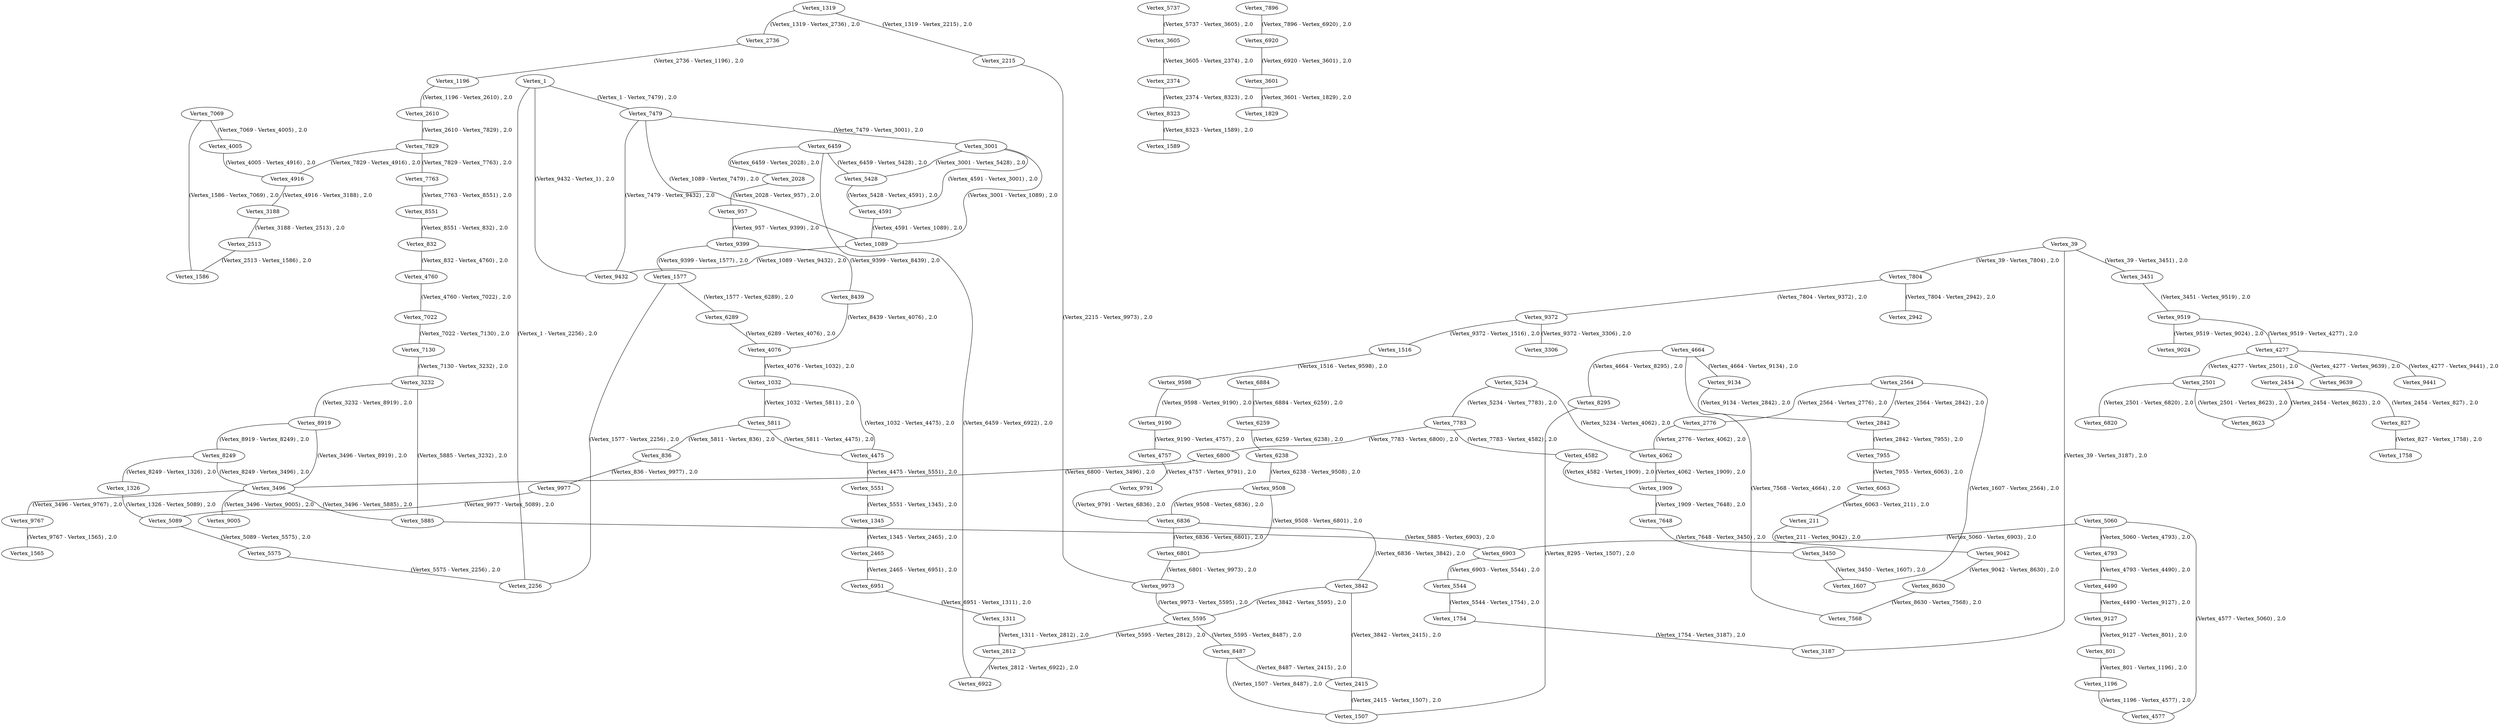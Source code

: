 graph G {
  1 [label = "Vertex_7069"];
  2 [label = "Vertex_4005"];
  3 [label = "Vertex_4916"];
  4 [label = "Vertex_3188"];
  5 [label = "Vertex_2513"];
  6 [label = "Vertex_1586"];
  7 [label = "Vertex_5737"];
  8 [label = "Vertex_9127"];
  9 [label = "Vertex_4490"];
  10 [label = "Vertex_4793"];
  11 [label = "Vertex_5060"];
  12 [label = "Vertex_4577"];
  13 [label = "Vertex_1196"];
  14 [label = "Vertex_801"];
  15 [label = "Vertex_1829"];
  16 [label = "Vertex_3601"];
  17 [label = "Vertex_6920"];
  18 [label = "Vertex_7896"];
  19 [label = "Vertex_3605"];
  20 [label = "Vertex_2374"];
  21 [label = "Vertex_8323"];
  22 [label = "Vertex_1589"];
  23 [label = "Vertex_832"];
  24 [label = "Vertex_8551"];
  25 [label = "Vertex_7763"];
  26 [label = "Vertex_5428"];
  27 [label = "Vertex_4591"];
  28 [label = "Vertex_1089"];
  29 [label = "Vertex_9432"];
  30 [label = "Vertex_1"];
  31 [label = "Vertex_2028"];
  32 [label = "Vertex_957"];
  33 [label = "Vertex_9399"];
  34 [label = "Vertex_1577"];
  35 [label = "Vertex_2256"];
  36 [label = "Vertex_5575"];
  37 [label = "Vertex_5089"];
  38 [label = "Vertex_1326"];
  39 [label = "Vertex_8249"];
  40 [label = "Vertex_8919"];
  41 [label = "Vertex_3232"];
  42 [label = "Vertex_7130"];
  43 [label = "Vertex_7022"];
  44 [label = "Vertex_4760"];
  45 [label = "Vertex_7829"];
  46 [label = "Vertex_2610"];
  47 [label = "Vertex_1196"];
  48 [label = "Vertex_2736"];
  49 [label = "Vertex_1319"];
  50 [label = "Vertex_2215"];
  51 [label = "Vertex_9973"];
  52 [label = "Vertex_5595"];
  53 [label = "Vertex_2812"];
  54 [label = "Vertex_6922"];
  55 [label = "Vertex_6459"];
  56 [label = "Vertex_1311"];
  57 [label = "Vertex_6951"];
  58 [label = "Vertex_2465"];
  59 [label = "Vertex_1345"];
  60 [label = "Vertex_5551"];
  61 [label = "Vertex_5811"];
  62 [label = "Vertex_836"];
  63 [label = "Vertex_9977"];
  64 [label = "Vertex_8439"];
  65 [label = "Vertex_4076"];
  66 [label = "Vertex_6289"];
  67 [label = "Vertex_1032"];
  68 [label = "Vertex_4475"];
  69 [label = "Vertex_4664"];
  70 [label = "Vertex_9042"];
  71 [label = "Vertex_211"];
  72 [label = "Vertex_6063"];
  73 [label = "Vertex_7955"];
  74 [label = "Vertex_3450"];
  75 [label = "Vertex_1607"];
  76 [label = "Vertex_9134"];
  77 [label = "Vertex_2842"];
  78 [label = "Vertex_2564"];
  79 [label = "Vertex_2776"];
  80 [label = "Vertex_4062"];
  81 [label = "Vertex_1909"];
  82 [label = "Vertex_7648"];
  83 [label = "Vertex_6884"];
  84 [label = "Vertex_6259"];
  85 [label = "Vertex_6238"];
  86 [label = "Vertex_9508"];
  87 [label = "Vertex_6801"];
  88 [label = "Vertex_8630"];
  89 [label = "Vertex_7568"];
  90 [label = "Vertex_8295"];
  91 [label = "Vertex_1507"];
  92 [label = "Vertex_2415"];
  93 [label = "Vertex_6836"];
  94 [label = "Vertex_9791"];
  95 [label = "Vertex_4757"];
  96 [label = "Vertex_3842"];
  97 [label = "Vertex_8487"];
  98 [label = "Vertex_9190"];
  99 [label = "Vertex_9598"];
  100 [label = "Vertex_1516"];
  101 [label = "Vertex_9372"];
  102 [label = "Vertex_7804"];
  103 [label = "Vertex_39"];
  104 [label = "Vertex_3451"];
  105 [label = "Vertex_9519"];
  106 [label = "Vertex_4277"];
  107 [label = "Vertex_2942"];
  108 [label = "Vertex_3306"];
  109 [label = "Vertex_9639"];
  110 [label = "Vertex_9441"];
  111 [label = "Vertex_9024"];
  112 [label = "Vertex_2501"];
  113 [label = "Vertex_6820"];
  114 [label = "Vertex_3187"];
  115 [label = "Vertex_1754"];
  116 [label = "Vertex_8623"];
  117 [label = "Vertex_5544"];
  118 [label = "Vertex_2454"];
  119 [label = "Vertex_6903"];
  120 [label = "Vertex_827"];
  121 [label = "Vertex_5885"];
  122 [label = "Vertex_1758"];
  123 [label = "Vertex_3496"];
  124 [label = "Vertex_9767"];
  125 [label = "Vertex_4582"];
  126 [label = "Vertex_1565"];
  127 [label = "Vertex_9005"];
  128 [label = "Vertex_3001"];
  129 [label = "Vertex_7479"];
  130 [label = "Vertex_5234"];
  131 [label = "Vertex_7783"];
  132 [label = "Vertex_6800"];
  18 -- 17 [label = "(Vertex_7896 - Vertex_6920) , 2.0"];
  17 -- 16 [label = "(Vertex_6920 - Vertex_3601) , 2.0"];
  16 -- 15 [label = "(Vertex_3601 - Vertex_1829) , 2.0"];
  7 -- 19 [label = "(Vertex_5737 - Vertex_3605) , 2.0"];
  19 -- 20 [label = "(Vertex_3605 - Vertex_2374) , 2.0"];
  20 -- 21 [label = "(Vertex_2374 - Vertex_8323) , 2.0"];
  21 -- 22 [label = "(Vertex_8323 - Vertex_1589) , 2.0"];
  4 -- 5 [label = "(Vertex_3188 - Vertex_2513) , 2.0"];
  5 -- 6 [label = "(Vertex_2513 - Vertex_1586) , 2.0"];
  6 -- 1 [label = "(Vertex_1586 - Vertex_7069) , 2.0"];
  1 -- 2 [label = "(Vertex_7069 - Vertex_4005) , 2.0"];
  2 -- 3 [label = "(Vertex_4005 - Vertex_4916) , 2.0"];
  3 -- 4 [label = "(Vertex_4916 - Vertex_3188) , 2.0"];
  8 -- 14 [label = "(Vertex_9127 - Vertex_801) , 2.0"];
  14 -- 13 [label = "(Vertex_801 - Vertex_1196) , 2.0"];
  13 -- 12 [label = "(Vertex_1196 - Vertex_4577) , 2.0"];
  12 -- 11 [label = "(Vertex_4577 - Vertex_5060) , 2.0"];
  11 -- 10 [label = "(Vertex_5060 - Vertex_4793) , 2.0"];
  103 -- 102 [label = "(Vertex_39 - Vertex_7804) , 2.0"];
  102 -- 101 [label = "(Vertex_7804 - Vertex_9372) , 2.0"];
  101 -- 100 [label = "(Vertex_9372 - Vertex_1516) , 2.0"];
  100 -- 99 [label = "(Vertex_1516 - Vertex_9598) , 2.0"];
  99 -- 98 [label = "(Vertex_9598 - Vertex_9190) , 2.0"];
  98 -- 95 [label = "(Vertex_9190 - Vertex_4757) , 2.0"];
  95 -- 94 [label = "(Vertex_4757 - Vertex_9791) , 2.0"];
  94 -- 93 [label = "(Vertex_9791 - Vertex_6836) , 2.0"];
  93 -- 96 [label = "(Vertex_6836 - Vertex_3842) , 2.0"];
  96 -- 92 [label = "(Vertex_3842 - Vertex_2415) , 2.0"];
  102 -- 107 [label = "(Vertex_7804 - Vertex_2942) , 2.0"];
  101 -- 108 [label = "(Vertex_9372 - Vertex_3306) , 2.0"];
  103 -- 104 [label = "(Vertex_39 - Vertex_3451) , 2.0"];
  104 -- 105 [label = "(Vertex_3451 - Vertex_9519) , 2.0"];
  105 -- 106 [label = "(Vertex_9519 - Vertex_4277) , 2.0"];
  106 -- 112 [label = "(Vertex_4277 - Vertex_2501) , 2.0"];
  112 -- 116 [label = "(Vertex_2501 - Vertex_8623) , 2.0"];
  112 -- 113 [label = "(Vertex_2501 - Vertex_6820) , 2.0"];
  106 -- 110 [label = "(Vertex_4277 - Vertex_9441) , 2.0"];
  106 -- 109 [label = "(Vertex_4277 - Vertex_9639) , 2.0"];
  105 -- 111 [label = "(Vertex_9519 - Vertex_9024) , 2.0"];
  83 -- 84 [label = "(Vertex_6884 - Vertex_6259) , 2.0"];
  84 -- 85 [label = "(Vertex_6259 - Vertex_6238) , 2.0"];
  85 -- 86 [label = "(Vertex_6238 - Vertex_9508) , 2.0"];
  86 -- 87 [label = "(Vertex_9508 - Vertex_6801) , 2.0"];
  87 -- 51 [label = "(Vertex_6801 - Vertex_9973) , 2.0"];
  50 -- 51 [label = "(Vertex_2215 - Vertex_9973) , 2.0"];
  51 -- 52 [label = "(Vertex_9973 - Vertex_5595) , 2.0"];
  52 -- 97 [label = "(Vertex_5595 - Vertex_8487) , 2.0"];
  92 -- 91 [label = "(Vertex_2415 - Vertex_1507) , 2.0"];
  91 -- 97 [label = "(Vertex_1507 - Vertex_8487) , 2.0"];
  97 -- 92 [label = "(Vertex_8487 - Vertex_2415) , 2.0"];
  96 -- 52 [label = "(Vertex_3842 - Vertex_5595) , 2.0"];
  86 -- 93 [label = "(Vertex_9508 - Vertex_6836) , 2.0"];
  93 -- 87 [label = "(Vertex_6836 - Vertex_6801) , 2.0"];
  103 -- 114 [label = "(Vertex_39 - Vertex_3187) , 2.0"];
  49 -- 50 [label = "(Vertex_1319 - Vertex_2215) , 2.0"];
  49 -- 48 [label = "(Vertex_1319 - Vertex_2736) , 2.0"];
  48 -- 47 [label = "(Vertex_2736 - Vertex_1196) , 2.0"];
  47 -- 46 [label = "(Vertex_1196 - Vertex_2610) , 2.0"];
  46 -- 45 [label = "(Vertex_2610 - Vertex_7829) , 2.0"];
  45 -- 25 [label = "(Vertex_7829 - Vertex_7763) , 2.0"];
  25 -- 24 [label = "(Vertex_7763 - Vertex_8551) , 2.0"];
  24 -- 23 [label = "(Vertex_8551 - Vertex_832) , 2.0"];
  23 -- 44 [label = "(Vertex_832 - Vertex_4760) , 2.0"];
  44 -- 43 [label = "(Vertex_4760 - Vertex_7022) , 2.0"];
  43 -- 42 [label = "(Vertex_7022 - Vertex_7130) , 2.0"];
  42 -- 41 [label = "(Vertex_7130 - Vertex_3232) , 2.0"];
  41 -- 40 [label = "(Vertex_3232 - Vertex_8919) , 2.0"];
  40 -- 39 [label = "(Vertex_8919 - Vertex_8249) , 2.0"];
  39 -- 38 [label = "(Vertex_8249 - Vertex_1326) , 2.0"];
  38 -- 37 [label = "(Vertex_1326 - Vertex_5089) , 2.0"];
  37 -- 36 [label = "(Vertex_5089 - Vertex_5575) , 2.0"];
  36 -- 35 [label = "(Vertex_5575 - Vertex_2256) , 2.0"];
  33 -- 64 [label = "(Vertex_9399 - Vertex_8439) , 2.0"];
  34 -- 66 [label = "(Vertex_1577 - Vertex_6289) , 2.0"];
  33 -- 34 [label = "(Vertex_9399 - Vertex_1577) , 2.0"];
  64 -- 65 [label = "(Vertex_8439 - Vertex_4076) , 2.0"];
  66 -- 65 [label = "(Vertex_6289 - Vertex_4076) , 2.0"];
  65 -- 67 [label = "(Vertex_4076 - Vertex_1032) , 2.0"];
  67 -- 68 [label = "(Vertex_1032 - Vertex_4475) , 2.0"];
  67 -- 61 [label = "(Vertex_1032 - Vertex_5811) , 2.0"];
  61 -- 68 [label = "(Vertex_5811 - Vertex_4475) , 2.0"];
  61 -- 62 [label = "(Vertex_5811 - Vertex_836) , 2.0"];
  62 -- 63 [label = "(Vertex_836 - Vertex_9977) , 2.0"];
  68 -- 60 [label = "(Vertex_4475 - Vertex_5551) , 2.0"];
  60 -- 59 [label = "(Vertex_5551 - Vertex_1345) , 2.0"];
  59 -- 58 [label = "(Vertex_1345 - Vertex_2465) , 2.0"];
  58 -- 57 [label = "(Vertex_2465 - Vertex_6951) , 2.0"];
  57 -- 56 [label = "(Vertex_6951 - Vertex_1311) , 2.0"];
  56 -- 53 [label = "(Vertex_1311 - Vertex_2812) , 2.0"];
  53 -- 54 [label = "(Vertex_2812 - Vertex_6922) , 2.0"];
  52 -- 53 [label = "(Vertex_5595 - Vertex_2812) , 2.0"];
  55 -- 54 [label = "(Vertex_6459 - Vertex_6922) , 2.0"];
  55 -- 31 [label = "(Vertex_6459 - Vertex_2028) , 2.0"];
  31 -- 32 [label = "(Vertex_2028 - Vertex_957) , 2.0"];
  55 -- 26 [label = "(Vertex_6459 - Vertex_5428) , 2.0"];
  26 -- 27 [label = "(Vertex_5428 - Vertex_4591) , 2.0"];
  27 -- 128 [label = "(Vertex_4591 - Vertex_3001) , 2.0"];
  128 -- 28 [label = "(Vertex_3001 - Vertex_1089) , 2.0"];
  28 -- 129 [label = "(Vertex_1089 - Vertex_7479) , 2.0"];
  129 -- 29 [label = "(Vertex_7479 - Vertex_9432) , 2.0"];
  27 -- 28 [label = "(Vertex_4591 - Vertex_1089) , 2.0"];
  28 -- 29 [label = "(Vertex_1089 - Vertex_9432) , 2.0"];
  29 -- 30 [label = "(Vertex_9432 - Vertex_1) , 2.0"];
  30 -- 129 [label = "(Vertex_1 - Vertex_7479) , 2.0"];
  129 -- 128 [label = "(Vertex_7479 - Vertex_3001) , 2.0"];
  32 -- 33 [label = "(Vertex_957 - Vertex_9399) , 2.0"];
  34 -- 35 [label = "(Vertex_1577 - Vertex_2256) , 2.0"];
  63 -- 37 [label = "(Vertex_9977 - Vertex_5089) , 2.0"];
  39 -- 123 [label = "(Vertex_8249 - Vertex_3496) , 2.0"];
  123 -- 40 [label = "(Vertex_3496 - Vertex_8919) , 2.0"];
  123 -- 121 [label = "(Vertex_3496 - Vertex_5885) , 2.0"];
  121 -- 41 [label = "(Vertex_5885 - Vertex_3232) , 2.0"];
  121 -- 119 [label = "(Vertex_5885 - Vertex_6903) , 2.0"];
  118 -- 120 [label = "(Vertex_2454 - Vertex_827) , 2.0"];
  120 -- 122 [label = "(Vertex_827 - Vertex_1758) , 2.0"];
  123 -- 124 [label = "(Vertex_3496 - Vertex_9767) , 2.0"];
  118 -- 116 [label = "(Vertex_2454 - Vertex_8623) , 2.0"];
  123 -- 127 [label = "(Vertex_3496 - Vertex_9005) , 2.0"];
  124 -- 126 [label = "(Vertex_9767 - Vertex_1565) , 2.0"];
  130 -- 80 [label = "(Vertex_5234 - Vertex_4062) , 2.0"];
  130 -- 131 [label = "(Vertex_5234 - Vertex_7783) , 2.0"];
  131 -- 132 [label = "(Vertex_7783 - Vertex_6800) , 2.0"];
  132 -- 123 [label = "(Vertex_6800 - Vertex_3496) , 2.0"];
  131 -- 125 [label = "(Vertex_7783 - Vertex_4582) , 2.0"];
  125 -- 81 [label = "(Vertex_4582 - Vertex_1909) , 2.0"];
  80 -- 81 [label = "(Vertex_4062 - Vertex_1909) , 2.0"];
  81 -- 82 [label = "(Vertex_1909 - Vertex_7648) , 2.0"];
  82 -- 74 [label = "(Vertex_7648 - Vertex_3450) , 2.0"];
  74 -- 75 [label = "(Vertex_3450 - Vertex_1607) , 2.0"];
  75 -- 78 [label = "(Vertex_1607 - Vertex_2564) , 2.0"];
  78 -- 77 [label = "(Vertex_2564 - Vertex_2842) , 2.0"];
  77 -- 73 [label = "(Vertex_2842 - Vertex_7955) , 2.0"];
  73 -- 72 [label = "(Vertex_7955 - Vertex_6063) , 2.0"];
  72 -- 71 [label = "(Vertex_6063 - Vertex_211) , 2.0"];
  71 -- 70 [label = "(Vertex_211 - Vertex_9042) , 2.0"];
  70 -- 88 [label = "(Vertex_9042 - Vertex_8630) , 2.0"];
  88 -- 89 [label = "(Vertex_8630 - Vertex_7568) , 2.0"];
  89 -- 69 [label = "(Vertex_7568 - Vertex_4664) , 2.0"];
  69 -- 90 [label = "(Vertex_4664 - Vertex_8295) , 2.0"];
  90 -- 91 [label = "(Vertex_8295 - Vertex_1507) , 2.0"];
  69 -- 76 [label = "(Vertex_4664 - Vertex_9134) , 2.0"];
  76 -- 77 [label = "(Vertex_9134 - Vertex_2842) , 2.0"];
  78 -- 79 [label = "(Vertex_2564 - Vertex_2776) , 2.0"];
  79 -- 80 [label = "(Vertex_2776 - Vertex_4062) , 2.0"];
  119 -- 117 [label = "(Vertex_6903 - Vertex_5544) , 2.0"];
  117 -- 115 [label = "(Vertex_5544 - Vertex_1754) , 2.0"];
  115 -- 114 [label = "(Vertex_1754 - Vertex_3187) , 2.0"];
  10 -- 9 [label = "(Vertex_4793 - Vertex_4490) , 2.0"];
  9 -- 8 [label = "(Vertex_4490 - Vertex_9127) , 2.0"];
  45 -- 3 [label = "(Vertex_7829 - Vertex_4916) , 2.0"];
  11 -- 119 [label = "(Vertex_5060 - Vertex_6903) , 2.0"];
  30 -- 35 [label = "(Vertex_1 - Vertex_2256) , 2.0"];
  128 -- 26 [label = "(Vertex_3001 - Vertex_5428) , 2.0"];
}
